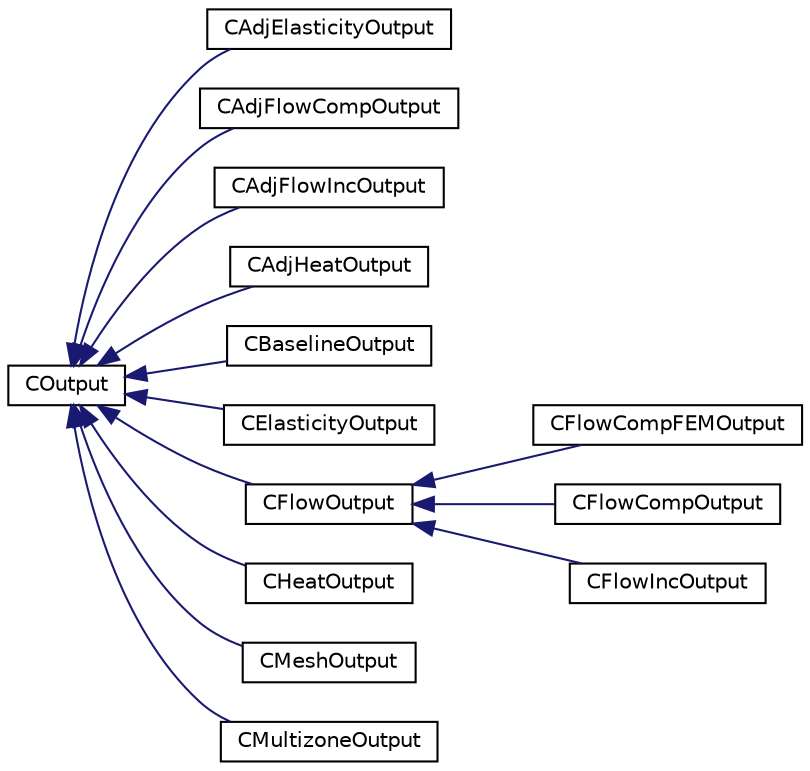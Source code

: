 digraph "Graphical Class Hierarchy"
{
  edge [fontname="Helvetica",fontsize="10",labelfontname="Helvetica",labelfontsize="10"];
  node [fontname="Helvetica",fontsize="10",shape=record];
  rankdir="LR";
  Node0 [label="COutput",height=0.2,width=0.4,color="black", fillcolor="white", style="filled",URL="$class_c_output.html",tooltip="Class for writing the convergence history and to write solution data to file. "];
  Node0 -> Node1 [dir="back",color="midnightblue",fontsize="10",style="solid",fontname="Helvetica"];
  Node1 [label="CAdjElasticityOutput",height=0.2,width=0.4,color="black", fillcolor="white", style="filled",URL="$class_c_adj_elasticity_output.html",tooltip="Output class for elasticity discrete adjoint problems. "];
  Node0 -> Node2 [dir="back",color="midnightblue",fontsize="10",style="solid",fontname="Helvetica"];
  Node2 [label="CAdjFlowCompOutput",height=0.2,width=0.4,color="black", fillcolor="white", style="filled",URL="$class_c_adj_flow_comp_output.html",tooltip="Output class for compressible flow adjoint problems. "];
  Node0 -> Node3 [dir="back",color="midnightblue",fontsize="10",style="solid",fontname="Helvetica"];
  Node3 [label="CAdjFlowIncOutput",height=0.2,width=0.4,color="black", fillcolor="white", style="filled",URL="$class_c_adj_flow_inc_output.html",tooltip="Output class for incompressible flow discrete adjoint problems. "];
  Node0 -> Node4 [dir="back",color="midnightblue",fontsize="10",style="solid",fontname="Helvetica"];
  Node4 [label="CAdjHeatOutput",height=0.2,width=0.4,color="black", fillcolor="white", style="filled",URL="$class_c_adj_heat_output.html",tooltip="Output class for adjoint heat output. "];
  Node0 -> Node5 [dir="back",color="midnightblue",fontsize="10",style="solid",fontname="Helvetica"];
  Node5 [label="CBaselineOutput",height=0.2,width=0.4,color="black", fillcolor="white", style="filled",URL="$class_c_baseline_output.html",tooltip="Output class for baseline solver output. "];
  Node0 -> Node6 [dir="back",color="midnightblue",fontsize="10",style="solid",fontname="Helvetica"];
  Node6 [label="CElasticityOutput",height=0.2,width=0.4,color="black", fillcolor="white", style="filled",URL="$class_c_elasticity_output.html",tooltip="Output class for FEA problems. "];
  Node0 -> Node7 [dir="back",color="midnightblue",fontsize="10",style="solid",fontname="Helvetica"];
  Node7 [label="CFlowOutput",height=0.2,width=0.4,color="black", fillcolor="white", style="filled",URL="$class_c_flow_output.html"];
  Node7 -> Node8 [dir="back",color="midnightblue",fontsize="10",style="solid",fontname="Helvetica"];
  Node8 [label="CFlowCompFEMOutput",height=0.2,width=0.4,color="black", fillcolor="white", style="filled",URL="$class_c_flow_comp_f_e_m_output.html",tooltip="Output class for the compressible FEM flow output. "];
  Node7 -> Node9 [dir="back",color="midnightblue",fontsize="10",style="solid",fontname="Helvetica"];
  Node9 [label="CFlowCompOutput",height=0.2,width=0.4,color="black", fillcolor="white", style="filled",URL="$class_c_flow_comp_output.html",tooltip="Output class for compressible flow problems. "];
  Node7 -> Node10 [dir="back",color="midnightblue",fontsize="10",style="solid",fontname="Helvetica"];
  Node10 [label="CFlowIncOutput",height=0.2,width=0.4,color="black", fillcolor="white", style="filled",URL="$class_c_flow_inc_output.html",tooltip="Output class for incompressible flow problems. "];
  Node0 -> Node11 [dir="back",color="midnightblue",fontsize="10",style="solid",fontname="Helvetica"];
  Node11 [label="CHeatOutput",height=0.2,width=0.4,color="black", fillcolor="white", style="filled",URL="$class_c_heat_output.html",tooltip="Output class for heat problems. "];
  Node0 -> Node12 [dir="back",color="midnightblue",fontsize="10",style="solid",fontname="Helvetica"];
  Node12 [label="CMeshOutput",height=0.2,width=0.4,color="black", fillcolor="white", style="filled",URL="$class_c_mesh_output.html",tooltip="Output class for mesh solution. "];
  Node0 -> Node13 [dir="back",color="midnightblue",fontsize="10",style="solid",fontname="Helvetica"];
  Node13 [label="CMultizoneOutput",height=0.2,width=0.4,color="black", fillcolor="white", style="filled",URL="$class_c_multizone_output.html"];
}
